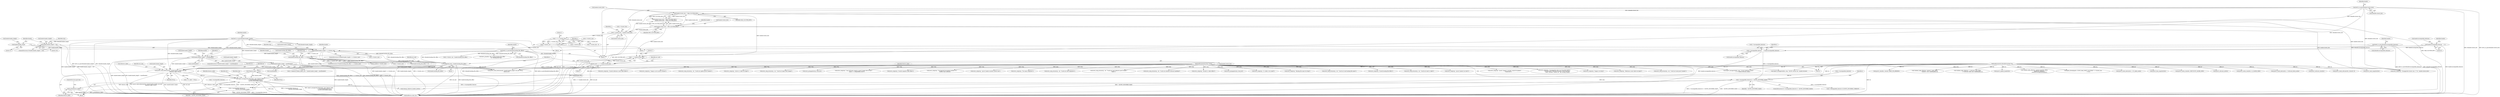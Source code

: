 digraph "0_qemu_6a83f8b5bec6f59e56cc49bd49e4c3f8f805d56f_0@API" {
"1000569" [label="(Call,g_free(feature_table))"];
"1000556" [label="(Call,report_unsupported_feature(bs, errp, feature_table,\n                                   s->incompatible_features &\n                                   ~QCOW2_INCOMPAT_MASK))"];
"1000547" [label="(Call,qcow2_read_extensions(bs, header.header_length, ext_end,\n                              &feature_table, NULL))"];
"1000122" [label="(MethodParameterIn,BlockDriverState *bs)"];
"1000391" [label="(Call,be32_to_cpus(&header.header_length))"];
"1000440" [label="(Call,header.header_length - sizeof(header))"];
"1000429" [label="(Call,header.header_length > sizeof(header))"];
"1000412" [label="(Call,header.header_length > s->cluster_size)"];
"1000364" [label="(Call,header.header_length            = 72)"];
"1000397" [label="(Call,header.header_length < 104)"];
"1000317" [label="(Call,s->cluster_size = 1 << s->cluster_bits)"];
"1000321" [label="(Call,1 << s->cluster_bits)"];
"1000310" [label="(Call,s->cluster_bits = header.cluster_bits)"];
"1000293" [label="(Call,header.cluster_bits > MAX_CLUSTER_BITS)"];
"1000199" [label="(Call,be32_to_cpus(&header.cluster_bits))"];
"1000288" [label="(Call,header.cluster_bits < MIN_CLUSTER_BITS)"];
"1000508" [label="(Call,ext_end = 1 << header.cluster_bits)"];
"1000510" [label="(Call,1 << header.cluster_bits)"];
"1000501" [label="(Call,ext_end = header.backing_file_offset)"];
"1000184" [label="(Call,be64_to_cpus(&header.backing_file_offset))"];
"1000480" [label="(Call,header.backing_file_offset > s->cluster_size)"];
"1000125" [label="(MethodParameterIn,Error **errp)"];
"1000544" [label="(Call,*feature_table = NULL)"];
"1000560" [label="(Call,s->incompatible_features &\n                                   ~QCOW2_INCOMPAT_MASK)"];
"1000537" [label="(Call,s->incompatible_features & ~QCOW2_INCOMPAT_MASK)"];
"1000515" [label="(Call,s->incompatible_features    = header.incompatible_features)"];
"1000371" [label="(Call,be64_to_cpus(&header.incompatible_features))"];
"1000344" [label="(Call,header.incompatible_features    = 0)"];
"1000501" [label="(Call,ext_end = header.backing_file_offset)"];
"1001112" [label="(Call,error_setg_errno(errp, -ret, \"Could not read backing file name\"))"];
"1000546" [label="(Identifier,NULL)"];
"1000371" [label="(Call,be64_to_cpus(&header.incompatible_features))"];
"1000604" [label="(Call,report_unsupported(bs, errp, \"%d bit reference counts\",\n                           1 << header.refcount_order))"];
"1000392" [label="(Call,&header.header_length)"];
"1000946" [label="(Call,error_setg_errno(errp, -ret, \"Could not read L1 table\"))"];
"1000538" [label="(Call,s->incompatible_features)"];
"1000482" [label="(Identifier,header)"];
"1000484" [label="(Call,s->cluster_size)"];
"1000498" [label="(Identifier,header)"];
"1000199" [label="(Call,be32_to_cpus(&header.cluster_bits))"];
"1000777" [label="(Call,error_setg(errp, \"Too many snapshots\"))"];
"1001148" [label="(Call,error_setg_errno(errp, -ret, \"Could not read snapshots\"))"];
"1000542" [label="(Block,)"];
"1000297" [label="(Identifier,MAX_CLUSTER_BITS)"];
"1001438" [label="(Call,cleanup_unknown_header_ext(bs))"];
"1000192" [label="(Identifier,header)"];
"1000125" [label="(MethodParameterIn,Error **errp)"];
"1001458" [label="(Call,qcow2_cache_destroy(bs, s->l2_table_cache))"];
"1000292" [label="(Identifier,MIN_CLUSTER_BITS)"];
"1000473" [label="(Call,error_setg_errno(errp, -ret, \"Could not read unknown qcow2 header \"\n                             \"fields\"))"];
"1001026" [label="(Call,error_setg_errno(errp, -ret, \"Could not initialize refcount handling\"))"];
"1000345" [label="(Call,header.incompatible_features)"];
"1000391" [label="(Call,be32_to_cpus(&header.header_length))"];
"1000440" [label="(Call,header.header_length - sizeof(header))"];
"1000396" [label="(ControlStructure,if (header.header_length < 104))"];
"1000398" [label="(Call,header.header_length)"];
"1001440" [label="(Call,qcow2_free_snapshots(bs))"];
"1000537" [label="(Call,s->incompatible_features & ~QCOW2_INCOMPAT_MASK)"];
"1000344" [label="(Call,header.incompatible_features    = 0)"];
"1000892" [label="(Call,error_setg(errp, \"Invalid L1 table offset\"))"];
"1001053" [label="(Call,error_propagate(errp, local_err))"];
"1001483" [label="(MethodReturn,static int)"];
"1000512" [label="(Call,header.cluster_bits)"];
"1000438" [label="(Identifier,s)"];
"1000508" [label="(Call,ext_end = 1 << header.cluster_bits)"];
"1000479" [label="(ControlStructure,if (header.backing_file_offset > s->cluster_size))"];
"1000436" [label="(Call,s->unknown_header_fields_size = header.header_length - sizeof(header))"];
"1000982" [label="(Call,qcow2_cache_create(bs, REFCOUNT_CACHE_SIZE))"];
"1000549" [label="(Call,header.header_length)"];
"1000515" [label="(Call,s->incompatible_features    = header.incompatible_features)"];
"1000293" [label="(Call,header.cluster_bits > MAX_CLUSTER_BITS)"];
"1000570" [label="(Identifier,feature_table)"];
"1000185" [label="(Call,&header.backing_file_offset)"];
"1000430" [label="(Call,header.header_length)"];
"1000867" [label="(Call,error_setg(errp, \"L1 table is too small\"))"];
"1000559" [label="(Identifier,feature_table)"];
"1000288" [label="(Call,header.cluster_bits < MIN_CLUSTER_BITS)"];
"1000294" [label="(Call,header.cluster_bits)"];
"1000328" [label="(Identifier,s)"];
"1000555" [label="(Identifier,NULL)"];
"1000541" [label="(Identifier,~QCOW2_INCOMPAT_MASK)"];
"1000536" [label="(ControlStructure,if (s->incompatible_features & ~QCOW2_INCOMPAT_MASK))"];
"1001086" [label="(Call,error_setg(errp, \"Backing file name too long\"))"];
"1001019" [label="(Call,qcow2_refcount_init(bs))"];
"1000299" [label="(Call,error_setg(errp, \"Unsupported cluster size: 2^%i\", header.cluster_bits))"];
"1000364" [label="(Call,header.header_length            = 72)"];
"1000318" [label="(Call,s->cluster_size)"];
"1000569" [label="(Call,g_free(feature_table))"];
"1000412" [label="(Call,header.header_length > s->cluster_size)"];
"1000510" [label="(Call,1 << header.cluster_bits)"];
"1000323" [label="(Call,s->cluster_bits)"];
"1000503" [label="(Call,header.backing_file_offset)"];
"1000184" [label="(Call,be64_to_cpus(&header.backing_file_offset))"];
"1000411" [label="(ControlStructure,if (header.header_length > s->cluster_size))"];
"1000399" [label="(Identifier,header)"];
"1000343" [label="(Block,)"];
"1000575" [label="(Identifier,s)"];
"1000287" [label="(Call,header.cluster_bits < MIN_CLUSTER_BITS ||\n        header.cluster_bits > MAX_CLUSTER_BITS)"];
"1000126" [label="(Block,)"];
"1000557" [label="(Identifier,bs)"];
"1000488" [label="(Call,error_setg(errp, \"Invalid backing file offset\"))"];
"1000566" [label="(Identifier,ret)"];
"1000207" [label="(Identifier,header)"];
"1000332" [label="(Call,s->cluster_bits - 9)"];
"1001078" [label="(Call,s->cluster_size - header.backing_file_offset)"];
"1000267" [label="(Call,report_unsupported(bs, errp, \"QCOW version %d\", header.version))"];
"1000421" [label="(Identifier,errp)"];
"1000989" [label="(Call,g_malloc(s->cluster_size))"];
"1000975" [label="(Call,qcow2_cache_create(bs, L2_CACHE_SIZE))"];
"1001468" [label="(Call,qcow2_cache_destroy(bs, s->refcount_block_cache))"];
"1001442" [label="(Call,qcow2_refcount_close(bs))"];
"1000507" [label="(Block,)"];
"1000403" [label="(Call,error_setg(errp, \"qcow2 header too short\"))"];
"1001426" [label="(Call,qcow2_check_refcounts(bs, &result, 0))"];
"1000401" [label="(Literal,104)"];
"1000589" [label="(Call,error_setg(errp, \"qcow2: Image is corrupt; cannot be opened \"\n                       \"read/write\"))"];
"1000295" [label="(Identifier,header)"];
"1000370" [label="(Block,)"];
"1001359" [label="(Call,error_setg(errp, \"Unsupported value '%s' for qcow2 option \"\n                   \"'overlap-check'. Allowed are either of the following: \"\n                   \"none, constant, cached, all\", opt_overlap_check))"];
"1000311" [label="(Call,s->cluster_bits)"];
"1000845" [label="(Call,error_setg(errp, \"Image is too big\"))"];
"1000413" [label="(Call,header.header_length)"];
"1000481" [label="(Call,header.backing_file_offset)"];
"1000317" [label="(Call,s->cluster_size = 1 << s->cluster_bits)"];
"1000122" [label="(MethodParameterIn,BlockDriverState *bs)"];
"1001043" [label="(Call,qcow2_read_extensions(bs, header.header_length, ext_end, NULL,\n        &local_err))"];
"1000741" [label="(Call,error_setg(errp, \"Reference count table too large\"))"];
"1000558" [label="(Identifier,errp)"];
"1000168" [label="(Call,error_setg_errno(errp, -ret, \"Could not read qcow2 header\"))"];
"1000480" [label="(Call,header.backing_file_offset > s->cluster_size)"];
"1000553" [label="(Call,&feature_table)"];
"1000200" [label="(Call,&header.cluster_bits)"];
"1000314" [label="(Call,header.cluster_bits)"];
"1000545" [label="(Identifier,feature_table)"];
"1000348" [label="(Literal,0)"];
"1000322" [label="(Literal,1)"];
"1000564" [label="(Identifier,~QCOW2_INCOMPAT_MASK)"];
"1001141" [label="(Call,qcow2_read_snapshots(bs))"];
"1000547" [label="(Call,qcow2_read_extensions(bs, header.header_length, ext_end,\n                              &feature_table, NULL))"];
"1000310" [label="(Call,s->cluster_bits = header.cluster_bits)"];
"1000519" [label="(Call,header.incompatible_features)"];
"1000429" [label="(Call,header.header_length > sizeof(header))"];
"1000560" [label="(Call,s->incompatible_features &\n                                   ~QCOW2_INCOMPAT_MASK)"];
"1001218" [label="(Call,qcow2_check(bs, &result, BDRV_FIX_ERRORS))"];
"1000431" [label="(Identifier,header)"];
"1000509" [label="(Identifier,ext_end)"];
"1000351" [label="(Identifier,header)"];
"1000524" [label="(Identifier,s)"];
"1000766" [label="(Call,error_setg(errp, \"Invalid reference count table offset\"))"];
"1000877" [label="(Call,validate_table_offset(bs, header.l1_table_offset,\n                                header.l1_size, sizeof(uint64_t)))"];
"1000246" [label="(Call,error_setg(errp, \"Image is not in qcow2 format\"))"];
"1001183" [label="(Call,error_setg_errno(errp, -ret, \"Could not update qcow2 header\"))"];
"1001096" [label="(Call,bdrv_pread(bs->file, header.backing_file_offset,\n                         bs->backing_file, len))"];
"1000397" [label="(Call,header.header_length < 104)"];
"1000433" [label="(Call,sizeof(header))"];
"1000365" [label="(Call,header.header_length)"];
"1000813" [label="(Call,error_setg(errp, \"Active L1 table too large\"))"];
"1000552" [label="(Identifier,ext_end)"];
"1000416" [label="(Call,s->cluster_size)"];
"1000500" [label="(Block,)"];
"1001228" [label="(Call,error_setg_errno(errp, -ret, \"Could not repair dirty image\"))"];
"1001448" [label="(Call,s->l1_table = NULL)"];
"1000751" [label="(Call,validate_table_offset(bs, s->refcount_table_offset,\n                                s->refcount_table_size, sizeof(uint64_t)))"];
"1000517" [label="(Identifier,s)"];
"1001251" [label="(Call,error_propagate(errp, local_err))"];
"1000444" [label="(Call,sizeof(header))"];
"1001414" [label="(Call,error_setg(errp, \"Lazy refcounts require a qcow2 image with at least \"\n                   \"qemu 1.1 compatibility level\"))"];
"1000516" [label="(Call,s->incompatible_features)"];
"1000489" [label="(Identifier,errp)"];
"1000556" [label="(Call,report_unsupported_feature(bs, errp, feature_table,\n                                   s->incompatible_features &\n                                   ~QCOW2_INCOMPAT_MASK))"];
"1000802" [label="(Call,error_setg(errp, \"Invalid snapshot table offset\"))"];
"1000511" [label="(Literal,1)"];
"1000502" [label="(Identifier,ext_end)"];
"1000571" [label="(ControlStructure,goto fail;)"];
"1001176" [label="(Call,qcow2_update_header(bs))"];
"1000787" [label="(Call,validate_table_offset(bs, header.snapshots_offset,\n                                header.nb_snapshots,\n                                sizeof(QCowSnapshotHeader)))"];
"1000289" [label="(Call,header.cluster_bits)"];
"1000372" [label="(Call,&header.incompatible_features)"];
"1000404" [label="(Identifier,errp)"];
"1000632" [label="(Call,error_setg(errp, \"Unsupported encryption method: %i\",\n                   header.crypt_method))"];
"1000428" [label="(ControlStructure,if (header.header_length > sizeof(header)))"];
"1000544" [label="(Call,*feature_table = NULL)"];
"1000548" [label="(Identifier,bs)"];
"1000573" [label="(Call,s->incompatible_features & QCOW2_INCOMPAT_CORRUPT)"];
"1001062" [label="(Call,header.backing_file_offset != 0)"];
"1000379" [label="(Identifier,header)"];
"1000414" [label="(Identifier,header)"];
"1000321" [label="(Call,1 << s->cluster_bits)"];
"1000997" [label="(Call,qemu_blockalign(bs, QCOW_MAX_CRYPT_CLUSTERS * s->cluster_size\n                                  + 512))"];
"1000319" [label="(Identifier,s)"];
"1000561" [label="(Call,s->incompatible_features)"];
"1000420" [label="(Call,error_setg(errp, \"qcow2 header exceeds cluster size\"))"];
"1000441" [label="(Call,header.header_length)"];
"1000368" [label="(Literal,72)"];
"1000569" -> "1000542"  [label="AST: "];
"1000569" -> "1000570"  [label="CFG: "];
"1000570" -> "1000569"  [label="AST: "];
"1000571" -> "1000569"  [label="CFG: "];
"1000569" -> "1001483"  [label="DDG: g_free(feature_table)"];
"1000569" -> "1001483"  [label="DDG: feature_table"];
"1000556" -> "1000569"  [label="DDG: feature_table"];
"1000556" -> "1000542"  [label="AST: "];
"1000556" -> "1000560"  [label="CFG: "];
"1000557" -> "1000556"  [label="AST: "];
"1000558" -> "1000556"  [label="AST: "];
"1000559" -> "1000556"  [label="AST: "];
"1000560" -> "1000556"  [label="AST: "];
"1000566" -> "1000556"  [label="CFG: "];
"1000556" -> "1001483"  [label="DDG: s->incompatible_features &\n                                   ~QCOW2_INCOMPAT_MASK"];
"1000556" -> "1001483"  [label="DDG: report_unsupported_feature(bs, errp, feature_table,\n                                   s->incompatible_features &\n                                   ~QCOW2_INCOMPAT_MASK)"];
"1000556" -> "1001483"  [label="DDG: errp"];
"1000547" -> "1000556"  [label="DDG: bs"];
"1000122" -> "1000556"  [label="DDG: bs"];
"1000125" -> "1000556"  [label="DDG: errp"];
"1000544" -> "1000556"  [label="DDG: feature_table"];
"1000560" -> "1000556"  [label="DDG: s->incompatible_features"];
"1000560" -> "1000556"  [label="DDG: ~QCOW2_INCOMPAT_MASK"];
"1000556" -> "1001438"  [label="DDG: bs"];
"1000547" -> "1000542"  [label="AST: "];
"1000547" -> "1000555"  [label="CFG: "];
"1000548" -> "1000547"  [label="AST: "];
"1000549" -> "1000547"  [label="AST: "];
"1000552" -> "1000547"  [label="AST: "];
"1000553" -> "1000547"  [label="AST: "];
"1000555" -> "1000547"  [label="AST: "];
"1000557" -> "1000547"  [label="CFG: "];
"1000547" -> "1001483"  [label="DDG: &feature_table"];
"1000547" -> "1001483"  [label="DDG: qcow2_read_extensions(bs, header.header_length, ext_end,\n                              &feature_table, NULL)"];
"1000547" -> "1001483"  [label="DDG: header.header_length"];
"1000547" -> "1001483"  [label="DDG: ext_end"];
"1000122" -> "1000547"  [label="DDG: bs"];
"1000391" -> "1000547"  [label="DDG: &header.header_length"];
"1000440" -> "1000547"  [label="DDG: header.header_length"];
"1000429" -> "1000547"  [label="DDG: header.header_length"];
"1000508" -> "1000547"  [label="DDG: ext_end"];
"1000501" -> "1000547"  [label="DDG: ext_end"];
"1000547" -> "1001448"  [label="DDG: NULL"];
"1000122" -> "1000121"  [label="AST: "];
"1000122" -> "1001483"  [label="DDG: bs"];
"1000122" -> "1000267"  [label="DDG: bs"];
"1000122" -> "1000604"  [label="DDG: bs"];
"1000122" -> "1000751"  [label="DDG: bs"];
"1000122" -> "1000787"  [label="DDG: bs"];
"1000122" -> "1000877"  [label="DDG: bs"];
"1000122" -> "1000975"  [label="DDG: bs"];
"1000122" -> "1000982"  [label="DDG: bs"];
"1000122" -> "1000997"  [label="DDG: bs"];
"1000122" -> "1001019"  [label="DDG: bs"];
"1000122" -> "1001043"  [label="DDG: bs"];
"1000122" -> "1001141"  [label="DDG: bs"];
"1000122" -> "1001176"  [label="DDG: bs"];
"1000122" -> "1001218"  [label="DDG: bs"];
"1000122" -> "1001426"  [label="DDG: bs"];
"1000122" -> "1001438"  [label="DDG: bs"];
"1000122" -> "1001440"  [label="DDG: bs"];
"1000122" -> "1001442"  [label="DDG: bs"];
"1000122" -> "1001458"  [label="DDG: bs"];
"1000122" -> "1001468"  [label="DDG: bs"];
"1000391" -> "1000370"  [label="AST: "];
"1000391" -> "1000392"  [label="CFG: "];
"1000392" -> "1000391"  [label="AST: "];
"1000399" -> "1000391"  [label="CFG: "];
"1000391" -> "1001483"  [label="DDG: &header.header_length"];
"1000391" -> "1001483"  [label="DDG: be32_to_cpus(&header.header_length)"];
"1000391" -> "1000397"  [label="DDG: &header.header_length"];
"1000391" -> "1000412"  [label="DDG: &header.header_length"];
"1000391" -> "1000429"  [label="DDG: &header.header_length"];
"1000391" -> "1000440"  [label="DDG: &header.header_length"];
"1000391" -> "1001043"  [label="DDG: &header.header_length"];
"1000440" -> "1000436"  [label="AST: "];
"1000440" -> "1000444"  [label="CFG: "];
"1000441" -> "1000440"  [label="AST: "];
"1000444" -> "1000440"  [label="AST: "];
"1000436" -> "1000440"  [label="CFG: "];
"1000440" -> "1001483"  [label="DDG: header.header_length"];
"1000440" -> "1000436"  [label="DDG: header.header_length"];
"1000429" -> "1000440"  [label="DDG: header.header_length"];
"1000440" -> "1001043"  [label="DDG: header.header_length"];
"1000429" -> "1000428"  [label="AST: "];
"1000429" -> "1000433"  [label="CFG: "];
"1000430" -> "1000429"  [label="AST: "];
"1000433" -> "1000429"  [label="AST: "];
"1000438" -> "1000429"  [label="CFG: "];
"1000482" -> "1000429"  [label="CFG: "];
"1000429" -> "1001483"  [label="DDG: header.header_length"];
"1000429" -> "1001483"  [label="DDG: header.header_length > sizeof(header)"];
"1000412" -> "1000429"  [label="DDG: header.header_length"];
"1000429" -> "1001043"  [label="DDG: header.header_length"];
"1000412" -> "1000411"  [label="AST: "];
"1000412" -> "1000416"  [label="CFG: "];
"1000413" -> "1000412"  [label="AST: "];
"1000416" -> "1000412"  [label="AST: "];
"1000421" -> "1000412"  [label="CFG: "];
"1000431" -> "1000412"  [label="CFG: "];
"1000412" -> "1001483"  [label="DDG: header.header_length > s->cluster_size"];
"1000412" -> "1001483"  [label="DDG: header.header_length"];
"1000412" -> "1001483"  [label="DDG: s->cluster_size"];
"1000364" -> "1000412"  [label="DDG: header.header_length"];
"1000397" -> "1000412"  [label="DDG: header.header_length"];
"1000317" -> "1000412"  [label="DDG: s->cluster_size"];
"1000412" -> "1000480"  [label="DDG: s->cluster_size"];
"1000364" -> "1000343"  [label="AST: "];
"1000364" -> "1000368"  [label="CFG: "];
"1000365" -> "1000364"  [label="AST: "];
"1000368" -> "1000364"  [label="AST: "];
"1000414" -> "1000364"  [label="CFG: "];
"1000397" -> "1000396"  [label="AST: "];
"1000397" -> "1000401"  [label="CFG: "];
"1000398" -> "1000397"  [label="AST: "];
"1000401" -> "1000397"  [label="AST: "];
"1000404" -> "1000397"  [label="CFG: "];
"1000414" -> "1000397"  [label="CFG: "];
"1000397" -> "1001483"  [label="DDG: header.header_length < 104"];
"1000397" -> "1001483"  [label="DDG: header.header_length"];
"1000317" -> "1000126"  [label="AST: "];
"1000317" -> "1000321"  [label="CFG: "];
"1000318" -> "1000317"  [label="AST: "];
"1000321" -> "1000317"  [label="AST: "];
"1000328" -> "1000317"  [label="CFG: "];
"1000317" -> "1001483"  [label="DDG: s->cluster_size"];
"1000317" -> "1001483"  [label="DDG: 1 << s->cluster_bits"];
"1000321" -> "1000317"  [label="DDG: 1"];
"1000321" -> "1000317"  [label="DDG: s->cluster_bits"];
"1000321" -> "1000323"  [label="CFG: "];
"1000322" -> "1000321"  [label="AST: "];
"1000323" -> "1000321"  [label="AST: "];
"1000310" -> "1000321"  [label="DDG: s->cluster_bits"];
"1000321" -> "1000332"  [label="DDG: s->cluster_bits"];
"1000310" -> "1000126"  [label="AST: "];
"1000310" -> "1000314"  [label="CFG: "];
"1000311" -> "1000310"  [label="AST: "];
"1000314" -> "1000310"  [label="AST: "];
"1000319" -> "1000310"  [label="CFG: "];
"1000310" -> "1001483"  [label="DDG: header.cluster_bits"];
"1000293" -> "1000310"  [label="DDG: header.cluster_bits"];
"1000199" -> "1000310"  [label="DDG: &header.cluster_bits"];
"1000288" -> "1000310"  [label="DDG: header.cluster_bits"];
"1000293" -> "1000287"  [label="AST: "];
"1000293" -> "1000297"  [label="CFG: "];
"1000294" -> "1000293"  [label="AST: "];
"1000297" -> "1000293"  [label="AST: "];
"1000287" -> "1000293"  [label="CFG: "];
"1000293" -> "1001483"  [label="DDG: MAX_CLUSTER_BITS"];
"1000293" -> "1000287"  [label="DDG: header.cluster_bits"];
"1000293" -> "1000287"  [label="DDG: MAX_CLUSTER_BITS"];
"1000199" -> "1000293"  [label="DDG: &header.cluster_bits"];
"1000288" -> "1000293"  [label="DDG: header.cluster_bits"];
"1000293" -> "1000299"  [label="DDG: header.cluster_bits"];
"1000293" -> "1000510"  [label="DDG: header.cluster_bits"];
"1000199" -> "1000126"  [label="AST: "];
"1000199" -> "1000200"  [label="CFG: "];
"1000200" -> "1000199"  [label="AST: "];
"1000207" -> "1000199"  [label="CFG: "];
"1000199" -> "1001483"  [label="DDG: &header.cluster_bits"];
"1000199" -> "1001483"  [label="DDG: be32_to_cpus(&header.cluster_bits)"];
"1000199" -> "1000288"  [label="DDG: &header.cluster_bits"];
"1000199" -> "1000299"  [label="DDG: &header.cluster_bits"];
"1000199" -> "1000510"  [label="DDG: &header.cluster_bits"];
"1000288" -> "1000287"  [label="AST: "];
"1000288" -> "1000292"  [label="CFG: "];
"1000289" -> "1000288"  [label="AST: "];
"1000292" -> "1000288"  [label="AST: "];
"1000295" -> "1000288"  [label="CFG: "];
"1000287" -> "1000288"  [label="CFG: "];
"1000288" -> "1001483"  [label="DDG: MIN_CLUSTER_BITS"];
"1000288" -> "1000287"  [label="DDG: header.cluster_bits"];
"1000288" -> "1000287"  [label="DDG: MIN_CLUSTER_BITS"];
"1000288" -> "1000299"  [label="DDG: header.cluster_bits"];
"1000288" -> "1000510"  [label="DDG: header.cluster_bits"];
"1000508" -> "1000507"  [label="AST: "];
"1000508" -> "1000510"  [label="CFG: "];
"1000509" -> "1000508"  [label="AST: "];
"1000510" -> "1000508"  [label="AST: "];
"1000517" -> "1000508"  [label="CFG: "];
"1000508" -> "1001483"  [label="DDG: ext_end"];
"1000508" -> "1001483"  [label="DDG: 1 << header.cluster_bits"];
"1000510" -> "1000508"  [label="DDG: 1"];
"1000510" -> "1000508"  [label="DDG: header.cluster_bits"];
"1000508" -> "1001043"  [label="DDG: ext_end"];
"1000510" -> "1000512"  [label="CFG: "];
"1000511" -> "1000510"  [label="AST: "];
"1000512" -> "1000510"  [label="AST: "];
"1000510" -> "1001483"  [label="DDG: header.cluster_bits"];
"1000501" -> "1000500"  [label="AST: "];
"1000501" -> "1000503"  [label="CFG: "];
"1000502" -> "1000501"  [label="AST: "];
"1000503" -> "1000501"  [label="AST: "];
"1000517" -> "1000501"  [label="CFG: "];
"1000501" -> "1001483"  [label="DDG: header.backing_file_offset"];
"1000501" -> "1001483"  [label="DDG: ext_end"];
"1000184" -> "1000501"  [label="DDG: &header.backing_file_offset"];
"1000480" -> "1000501"  [label="DDG: header.backing_file_offset"];
"1000501" -> "1001043"  [label="DDG: ext_end"];
"1000184" -> "1000126"  [label="AST: "];
"1000184" -> "1000185"  [label="CFG: "];
"1000185" -> "1000184"  [label="AST: "];
"1000192" -> "1000184"  [label="CFG: "];
"1000184" -> "1001483"  [label="DDG: &header.backing_file_offset"];
"1000184" -> "1001483"  [label="DDG: be64_to_cpus(&header.backing_file_offset)"];
"1000184" -> "1000480"  [label="DDG: &header.backing_file_offset"];
"1000184" -> "1001062"  [label="DDG: &header.backing_file_offset"];
"1000184" -> "1001078"  [label="DDG: &header.backing_file_offset"];
"1000184" -> "1001096"  [label="DDG: &header.backing_file_offset"];
"1000480" -> "1000479"  [label="AST: "];
"1000480" -> "1000484"  [label="CFG: "];
"1000481" -> "1000480"  [label="AST: "];
"1000484" -> "1000480"  [label="AST: "];
"1000489" -> "1000480"  [label="CFG: "];
"1000498" -> "1000480"  [label="CFG: "];
"1000480" -> "1001483"  [label="DDG: header.backing_file_offset > s->cluster_size"];
"1000480" -> "1001483"  [label="DDG: header.backing_file_offset"];
"1000480" -> "1001483"  [label="DDG: s->cluster_size"];
"1000480" -> "1000989"  [label="DDG: s->cluster_size"];
"1000480" -> "1001062"  [label="DDG: header.backing_file_offset"];
"1000125" -> "1000121"  [label="AST: "];
"1000125" -> "1001483"  [label="DDG: errp"];
"1000125" -> "1000168"  [label="DDG: errp"];
"1000125" -> "1000246"  [label="DDG: errp"];
"1000125" -> "1000267"  [label="DDG: errp"];
"1000125" -> "1000299"  [label="DDG: errp"];
"1000125" -> "1000403"  [label="DDG: errp"];
"1000125" -> "1000420"  [label="DDG: errp"];
"1000125" -> "1000473"  [label="DDG: errp"];
"1000125" -> "1000488"  [label="DDG: errp"];
"1000125" -> "1000589"  [label="DDG: errp"];
"1000125" -> "1000604"  [label="DDG: errp"];
"1000125" -> "1000632"  [label="DDG: errp"];
"1000125" -> "1000741"  [label="DDG: errp"];
"1000125" -> "1000766"  [label="DDG: errp"];
"1000125" -> "1000777"  [label="DDG: errp"];
"1000125" -> "1000802"  [label="DDG: errp"];
"1000125" -> "1000813"  [label="DDG: errp"];
"1000125" -> "1000845"  [label="DDG: errp"];
"1000125" -> "1000867"  [label="DDG: errp"];
"1000125" -> "1000892"  [label="DDG: errp"];
"1000125" -> "1000946"  [label="DDG: errp"];
"1000125" -> "1001026"  [label="DDG: errp"];
"1000125" -> "1001053"  [label="DDG: errp"];
"1000125" -> "1001086"  [label="DDG: errp"];
"1000125" -> "1001112"  [label="DDG: errp"];
"1000125" -> "1001148"  [label="DDG: errp"];
"1000125" -> "1001183"  [label="DDG: errp"];
"1000125" -> "1001228"  [label="DDG: errp"];
"1000125" -> "1001251"  [label="DDG: errp"];
"1000125" -> "1001359"  [label="DDG: errp"];
"1000125" -> "1001414"  [label="DDG: errp"];
"1000544" -> "1000542"  [label="AST: "];
"1000544" -> "1000546"  [label="CFG: "];
"1000545" -> "1000544"  [label="AST: "];
"1000546" -> "1000544"  [label="AST: "];
"1000548" -> "1000544"  [label="CFG: "];
"1000560" -> "1000564"  [label="CFG: "];
"1000561" -> "1000560"  [label="AST: "];
"1000564" -> "1000560"  [label="AST: "];
"1000560" -> "1001483"  [label="DDG: ~QCOW2_INCOMPAT_MASK"];
"1000560" -> "1001483"  [label="DDG: s->incompatible_features"];
"1000537" -> "1000560"  [label="DDG: s->incompatible_features"];
"1000537" -> "1000560"  [label="DDG: ~QCOW2_INCOMPAT_MASK"];
"1000537" -> "1000536"  [label="AST: "];
"1000537" -> "1000541"  [label="CFG: "];
"1000538" -> "1000537"  [label="AST: "];
"1000541" -> "1000537"  [label="AST: "];
"1000545" -> "1000537"  [label="CFG: "];
"1000575" -> "1000537"  [label="CFG: "];
"1000537" -> "1001483"  [label="DDG: s->incompatible_features & ~QCOW2_INCOMPAT_MASK"];
"1000537" -> "1001483"  [label="DDG: ~QCOW2_INCOMPAT_MASK"];
"1000515" -> "1000537"  [label="DDG: s->incompatible_features"];
"1000537" -> "1000573"  [label="DDG: s->incompatible_features"];
"1000515" -> "1000126"  [label="AST: "];
"1000515" -> "1000519"  [label="CFG: "];
"1000516" -> "1000515"  [label="AST: "];
"1000519" -> "1000515"  [label="AST: "];
"1000524" -> "1000515"  [label="CFG: "];
"1000515" -> "1001483"  [label="DDG: header.incompatible_features"];
"1000371" -> "1000515"  [label="DDG: &header.incompatible_features"];
"1000344" -> "1000515"  [label="DDG: header.incompatible_features"];
"1000371" -> "1000370"  [label="AST: "];
"1000371" -> "1000372"  [label="CFG: "];
"1000372" -> "1000371"  [label="AST: "];
"1000379" -> "1000371"  [label="CFG: "];
"1000371" -> "1001483"  [label="DDG: &header.incompatible_features"];
"1000371" -> "1001483"  [label="DDG: be64_to_cpus(&header.incompatible_features)"];
"1000344" -> "1000343"  [label="AST: "];
"1000344" -> "1000348"  [label="CFG: "];
"1000345" -> "1000344"  [label="AST: "];
"1000348" -> "1000344"  [label="AST: "];
"1000351" -> "1000344"  [label="CFG: "];
"1000344" -> "1001483"  [label="DDG: header.incompatible_features"];
}

